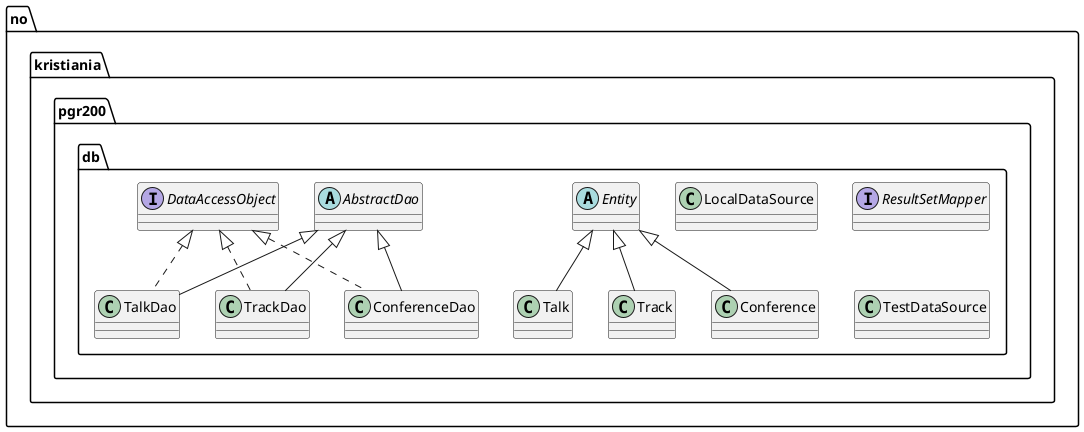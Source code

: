 @startuml
package no.kristiania.pgr200.db {
abstract class AbstractDao{
}
class Conference extends Entity{
}
class ConferenceDao extends AbstractDao implements DataAccessObject{
}
interface DataAccessObject{
}
abstract class Entity{
}
class LocalDataSource{
}
interface ResultSetMapper{
}
class Talk extends Entity{
}
class TalkDao extends AbstractDao implements DataAccessObject{
}
class TestDataSource{
}
class Track extends Entity{
}
class TrackDao extends AbstractDao implements DataAccessObject{
}
}
@enduml